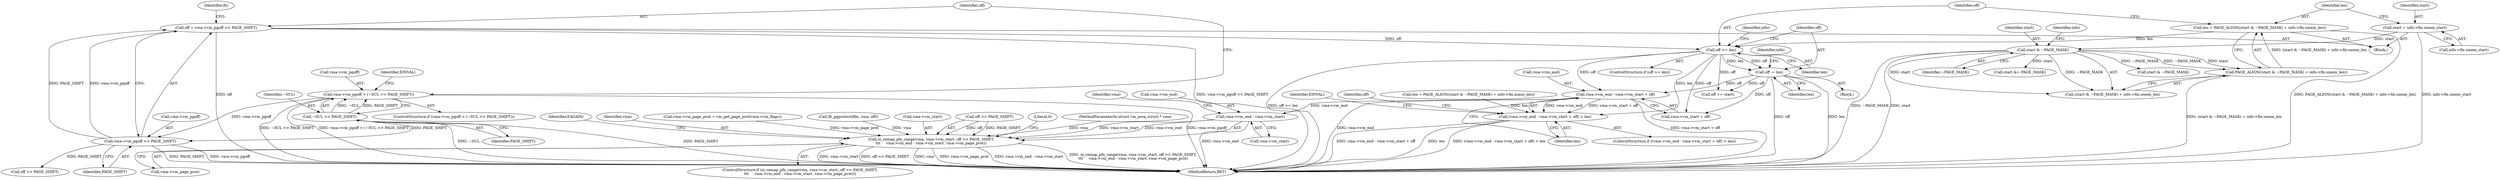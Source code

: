 digraph "0_linux_fc9bbca8f650e5f738af8806317c0a041a48ae4a@pointer" {
"1000245" [label="(Call,vma->vm_end - vma->vm_start + off)"];
"1000194" [label="(Call,off >= len)"];
"1000133" [label="(Call,off = vma->vm_pgoff << PAGE_SHIFT)"];
"1000135" [label="(Call,vma->vm_pgoff << PAGE_SHIFT)"];
"1000123" [label="(Call,vma->vm_pgoff > (~0UL >> PAGE_SHIFT))"];
"1000127" [label="(Call,~0UL >> PAGE_SHIFT)"];
"1000181" [label="(Call,len = PAGE_ALIGN((start & ~PAGE_MASK) + info->fix.smem_len))"];
"1000183" [label="(Call,PAGE_ALIGN((start & ~PAGE_MASK) + info->fix.smem_len))"];
"1000185" [label="(Call,start & ~PAGE_MASK)"];
"1000174" [label="(Call,start = info->fix.smem_start)"];
"1000198" [label="(Call,off -= len)"];
"1000244" [label="(Call,(vma->vm_end - vma->vm_start + off) > len)"];
"1000289" [label="(Call,vma->vm_end - vma->vm_start)"];
"1000281" [label="(Call,io_remap_pfn_range(vma, vma->vm_start, off >> PAGE_SHIFT,\n\t\t\t     vma->vm_end - vma->vm_start, vma->vm_page_prot))"];
"1000227" [label="(Call,start & ~PAGE_MASK)"];
"1000133" [label="(Call,off = vma->vm_pgoff << PAGE_SHIFT)"];
"1000258" [label="(Call,off += start)"];
"1000190" [label="(Identifier,info)"];
"1000204" [label="(Identifier,info)"];
"1000124" [label="(Call,vma->vm_pgoff)"];
"1000283" [label="(Call,vma->vm_start)"];
"1000194" [label="(Call,off >= len)"];
"1000289" [label="(Call,vma->vm_end - vma->vm_start)"];
"1000254" [label="(Identifier,len)"];
"1000280" [label="(ControlStructure,if (io_remap_pfn_range(vma, vma->vm_start, off >> PAGE_SHIFT,\n\t\t\t     vma->vm_end - vma->vm_start, vma->vm_page_prot)))"];
"1000265" [label="(Call,off >> PAGE_SHIFT)"];
"1000128" [label="(Identifier,~0UL)"];
"1000141" [label="(Identifier,fb)"];
"1000200" [label="(Identifier,len)"];
"1000134" [label="(Identifier,off)"];
"1000184" [label="(Call,(start & ~PAGE_MASK) + info->fix.smem_len)"];
"1000123" [label="(Call,vma->vm_pgoff > (~0UL >> PAGE_SHIFT))"];
"1000186" [label="(Identifier,start)"];
"1000195" [label="(Identifier,off)"];
"1000296" [label="(Call,vma->vm_page_prot)"];
"1000286" [label="(Call,off >> PAGE_SHIFT)"];
"1000182" [label="(Identifier,len)"];
"1000174" [label="(Call,start = info->fix.smem_start)"];
"1000257" [label="(Identifier,EINVAL)"];
"1000198" [label="(Call,off -= len)"];
"1000105" [label="(MethodParameterIn,struct vm_area_struct * vma)"];
"1000187" [label="(Identifier,~PAGE_MASK)"];
"1000129" [label="(Identifier,PAGE_SHIFT)"];
"1000240" [label="(Call,start &= PAGE_MASK)"];
"1000127" [label="(Call,~0UL >> PAGE_SHIFT)"];
"1000183" [label="(Call,PAGE_ALIGN((start & ~PAGE_MASK) + info->fix.smem_len))"];
"1000197" [label="(Block,)"];
"1000281" [label="(Call,io_remap_pfn_range(vma, vma->vm_start, off >> PAGE_SHIFT,\n\t\t\t     vma->vm_end - vma->vm_start, vma->vm_page_prot))"];
"1000259" [label="(Identifier,off)"];
"1000244" [label="(Call,(vma->vm_end - vma->vm_start + off) > len)"];
"1000249" [label="(Call,vma->vm_start + off)"];
"1000176" [label="(Call,info->fix.smem_start)"];
"1000301" [label="(Identifier,EAGAIN)"];
"1000135" [label="(Call,vma->vm_pgoff << PAGE_SHIFT)"];
"1000106" [label="(Block,)"];
"1000290" [label="(Call,vma->vm_end)"];
"1000139" [label="(Identifier,PAGE_SHIFT)"];
"1000245" [label="(Call,vma->vm_end - vma->vm_start + off)"];
"1000282" [label="(Identifier,vma)"];
"1000175" [label="(Identifier,start)"];
"1000196" [label="(Identifier,len)"];
"1000238" [label="(Identifier,info)"];
"1000297" [label="(Identifier,vma)"];
"1000293" [label="(Call,vma->vm_start)"];
"1000132" [label="(Identifier,EINVAL)"];
"1000243" [label="(ControlStructure,if ((vma->vm_end - vma->vm_start + off) > len))"];
"1000304" [label="(MethodReturn,RET)"];
"1000223" [label="(Call,len = PAGE_ALIGN((start & ~PAGE_MASK) + info->fix.mmio_len))"];
"1000303" [label="(Literal,0)"];
"1000122" [label="(ControlStructure,if (vma->vm_pgoff > (~0UL >> PAGE_SHIFT)))"];
"1000268" [label="(Call,vma->vm_page_prot = vm_get_page_prot(vma->vm_flags))"];
"1000246" [label="(Call,vma->vm_end)"];
"1000193" [label="(ControlStructure,if (off >= len))"];
"1000181" [label="(Call,len = PAGE_ALIGN((start & ~PAGE_MASK) + info->fix.smem_len))"];
"1000185" [label="(Call,start & ~PAGE_MASK)"];
"1000199" [label="(Identifier,off)"];
"1000276" [label="(Call,fb_pgprotect(file, vma, off))"];
"1000136" [label="(Call,vma->vm_pgoff)"];
"1000245" -> "1000244"  [label="AST: "];
"1000245" -> "1000249"  [label="CFG: "];
"1000246" -> "1000245"  [label="AST: "];
"1000249" -> "1000245"  [label="AST: "];
"1000254" -> "1000245"  [label="CFG: "];
"1000245" -> "1000304"  [label="DDG: vma->vm_end"];
"1000245" -> "1000304"  [label="DDG: vma->vm_start + off"];
"1000245" -> "1000244"  [label="DDG: vma->vm_end"];
"1000245" -> "1000244"  [label="DDG: vma->vm_start + off"];
"1000194" -> "1000245"  [label="DDG: off"];
"1000198" -> "1000245"  [label="DDG: off"];
"1000245" -> "1000289"  [label="DDG: vma->vm_end"];
"1000194" -> "1000193"  [label="AST: "];
"1000194" -> "1000196"  [label="CFG: "];
"1000195" -> "1000194"  [label="AST: "];
"1000196" -> "1000194"  [label="AST: "];
"1000199" -> "1000194"  [label="CFG: "];
"1000238" -> "1000194"  [label="CFG: "];
"1000194" -> "1000304"  [label="DDG: off >= len"];
"1000133" -> "1000194"  [label="DDG: off"];
"1000181" -> "1000194"  [label="DDG: len"];
"1000194" -> "1000198"  [label="DDG: len"];
"1000194" -> "1000198"  [label="DDG: off"];
"1000194" -> "1000249"  [label="DDG: off"];
"1000194" -> "1000244"  [label="DDG: len"];
"1000194" -> "1000258"  [label="DDG: off"];
"1000133" -> "1000106"  [label="AST: "];
"1000133" -> "1000135"  [label="CFG: "];
"1000134" -> "1000133"  [label="AST: "];
"1000135" -> "1000133"  [label="AST: "];
"1000141" -> "1000133"  [label="CFG: "];
"1000133" -> "1000304"  [label="DDG: off"];
"1000133" -> "1000304"  [label="DDG: vma->vm_pgoff << PAGE_SHIFT"];
"1000135" -> "1000133"  [label="DDG: vma->vm_pgoff"];
"1000135" -> "1000133"  [label="DDG: PAGE_SHIFT"];
"1000135" -> "1000139"  [label="CFG: "];
"1000136" -> "1000135"  [label="AST: "];
"1000139" -> "1000135"  [label="AST: "];
"1000135" -> "1000304"  [label="DDG: PAGE_SHIFT"];
"1000135" -> "1000304"  [label="DDG: vma->vm_pgoff"];
"1000123" -> "1000135"  [label="DDG: vma->vm_pgoff"];
"1000127" -> "1000135"  [label="DDG: PAGE_SHIFT"];
"1000135" -> "1000265"  [label="DDG: PAGE_SHIFT"];
"1000123" -> "1000122"  [label="AST: "];
"1000123" -> "1000127"  [label="CFG: "];
"1000124" -> "1000123"  [label="AST: "];
"1000127" -> "1000123"  [label="AST: "];
"1000132" -> "1000123"  [label="CFG: "];
"1000134" -> "1000123"  [label="CFG: "];
"1000123" -> "1000304"  [label="DDG: ~0UL >> PAGE_SHIFT"];
"1000123" -> "1000304"  [label="DDG: vma->vm_pgoff > (~0UL >> PAGE_SHIFT)"];
"1000123" -> "1000304"  [label="DDG: vma->vm_pgoff"];
"1000127" -> "1000123"  [label="DDG: ~0UL"];
"1000127" -> "1000123"  [label="DDG: PAGE_SHIFT"];
"1000127" -> "1000129"  [label="CFG: "];
"1000128" -> "1000127"  [label="AST: "];
"1000129" -> "1000127"  [label="AST: "];
"1000127" -> "1000304"  [label="DDG: PAGE_SHIFT"];
"1000127" -> "1000304"  [label="DDG: ~0UL"];
"1000181" -> "1000106"  [label="AST: "];
"1000181" -> "1000183"  [label="CFG: "];
"1000182" -> "1000181"  [label="AST: "];
"1000183" -> "1000181"  [label="AST: "];
"1000195" -> "1000181"  [label="CFG: "];
"1000181" -> "1000304"  [label="DDG: PAGE_ALIGN((start & ~PAGE_MASK) + info->fix.smem_len)"];
"1000183" -> "1000181"  [label="DDG: (start & ~PAGE_MASK) + info->fix.smem_len"];
"1000183" -> "1000184"  [label="CFG: "];
"1000184" -> "1000183"  [label="AST: "];
"1000183" -> "1000304"  [label="DDG: (start & ~PAGE_MASK) + info->fix.smem_len"];
"1000185" -> "1000183"  [label="DDG: start"];
"1000185" -> "1000183"  [label="DDG: ~PAGE_MASK"];
"1000185" -> "1000184"  [label="AST: "];
"1000185" -> "1000187"  [label="CFG: "];
"1000186" -> "1000185"  [label="AST: "];
"1000187" -> "1000185"  [label="AST: "];
"1000190" -> "1000185"  [label="CFG: "];
"1000185" -> "1000304"  [label="DDG: start"];
"1000185" -> "1000304"  [label="DDG: ~PAGE_MASK"];
"1000185" -> "1000184"  [label="DDG: start"];
"1000185" -> "1000184"  [label="DDG: ~PAGE_MASK"];
"1000174" -> "1000185"  [label="DDG: start"];
"1000185" -> "1000227"  [label="DDG: ~PAGE_MASK"];
"1000185" -> "1000240"  [label="DDG: start"];
"1000174" -> "1000106"  [label="AST: "];
"1000174" -> "1000176"  [label="CFG: "];
"1000175" -> "1000174"  [label="AST: "];
"1000176" -> "1000174"  [label="AST: "];
"1000182" -> "1000174"  [label="CFG: "];
"1000174" -> "1000304"  [label="DDG: info->fix.smem_start"];
"1000198" -> "1000197"  [label="AST: "];
"1000198" -> "1000200"  [label="CFG: "];
"1000199" -> "1000198"  [label="AST: "];
"1000200" -> "1000198"  [label="AST: "];
"1000204" -> "1000198"  [label="CFG: "];
"1000198" -> "1000304"  [label="DDG: len"];
"1000198" -> "1000304"  [label="DDG: off"];
"1000198" -> "1000249"  [label="DDG: off"];
"1000198" -> "1000258"  [label="DDG: off"];
"1000244" -> "1000243"  [label="AST: "];
"1000244" -> "1000254"  [label="CFG: "];
"1000254" -> "1000244"  [label="AST: "];
"1000257" -> "1000244"  [label="CFG: "];
"1000259" -> "1000244"  [label="CFG: "];
"1000244" -> "1000304"  [label="DDG: len"];
"1000244" -> "1000304"  [label="DDG: (vma->vm_end - vma->vm_start + off) > len"];
"1000244" -> "1000304"  [label="DDG: vma->vm_end - vma->vm_start + off"];
"1000223" -> "1000244"  [label="DDG: len"];
"1000289" -> "1000281"  [label="AST: "];
"1000289" -> "1000293"  [label="CFG: "];
"1000290" -> "1000289"  [label="AST: "];
"1000293" -> "1000289"  [label="AST: "];
"1000297" -> "1000289"  [label="CFG: "];
"1000289" -> "1000304"  [label="DDG: vma->vm_end"];
"1000289" -> "1000281"  [label="DDG: vma->vm_start"];
"1000289" -> "1000281"  [label="DDG: vma->vm_end"];
"1000281" -> "1000280"  [label="AST: "];
"1000281" -> "1000296"  [label="CFG: "];
"1000282" -> "1000281"  [label="AST: "];
"1000283" -> "1000281"  [label="AST: "];
"1000286" -> "1000281"  [label="AST: "];
"1000296" -> "1000281"  [label="AST: "];
"1000301" -> "1000281"  [label="CFG: "];
"1000303" -> "1000281"  [label="CFG: "];
"1000281" -> "1000304"  [label="DDG: off >> PAGE_SHIFT"];
"1000281" -> "1000304"  [label="DDG: vma"];
"1000281" -> "1000304"  [label="DDG: vma->vm_page_prot"];
"1000281" -> "1000304"  [label="DDG: vma->vm_end - vma->vm_start"];
"1000281" -> "1000304"  [label="DDG: io_remap_pfn_range(vma, vma->vm_start, off >> PAGE_SHIFT,\n\t\t\t     vma->vm_end - vma->vm_start, vma->vm_page_prot)"];
"1000281" -> "1000304"  [label="DDG: vma->vm_start"];
"1000276" -> "1000281"  [label="DDG: vma"];
"1000105" -> "1000281"  [label="DDG: vma"];
"1000286" -> "1000281"  [label="DDG: off"];
"1000286" -> "1000281"  [label="DDG: PAGE_SHIFT"];
"1000268" -> "1000281"  [label="DDG: vma->vm_page_prot"];
}
